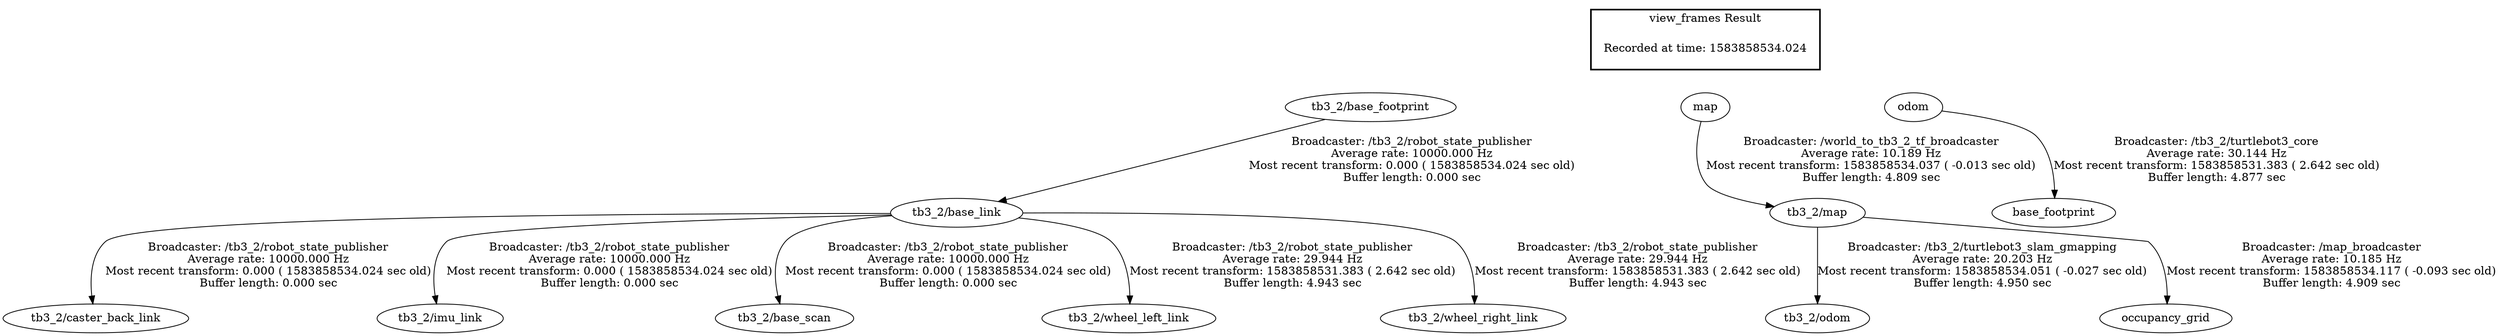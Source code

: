 digraph G {
"tb3_2/base_footprint" -> "tb3_2/base_link"[label="Broadcaster: /tb3_2/robot_state_publisher\nAverage rate: 10000.000 Hz\nMost recent transform: 0.000 ( 1583858534.024 sec old)\nBuffer length: 0.000 sec\n"];
"tb3_2/base_link" -> "tb3_2/caster_back_link"[label="Broadcaster: /tb3_2/robot_state_publisher\nAverage rate: 10000.000 Hz\nMost recent transform: 0.000 ( 1583858534.024 sec old)\nBuffer length: 0.000 sec\n"];
"tb3_2/base_link" -> "tb3_2/imu_link"[label="Broadcaster: /tb3_2/robot_state_publisher\nAverage rate: 10000.000 Hz\nMost recent transform: 0.000 ( 1583858534.024 sec old)\nBuffer length: 0.000 sec\n"];
"tb3_2/base_link" -> "tb3_2/base_scan"[label="Broadcaster: /tb3_2/robot_state_publisher\nAverage rate: 10000.000 Hz\nMost recent transform: 0.000 ( 1583858534.024 sec old)\nBuffer length: 0.000 sec\n"];
"tb3_2/map" -> "tb3_2/odom"[label="Broadcaster: /tb3_2/turtlebot3_slam_gmapping\nAverage rate: 20.203 Hz\nMost recent transform: 1583858534.051 ( -0.027 sec old)\nBuffer length: 4.950 sec\n"];
"map" -> "tb3_2/map"[label="Broadcaster: /world_to_tb3_2_tf_broadcaster\nAverage rate: 10.189 Hz\nMost recent transform: 1583858534.037 ( -0.013 sec old)\nBuffer length: 4.809 sec\n"];
"tb3_2/base_link" -> "tb3_2/wheel_left_link"[label="Broadcaster: /tb3_2/robot_state_publisher\nAverage rate: 29.944 Hz\nMost recent transform: 1583858531.383 ( 2.642 sec old)\nBuffer length: 4.943 sec\n"];
"tb3_2/base_link" -> "tb3_2/wheel_right_link"[label="Broadcaster: /tb3_2/robot_state_publisher\nAverage rate: 29.944 Hz\nMost recent transform: 1583858531.383 ( 2.642 sec old)\nBuffer length: 4.943 sec\n"];
"tb3_2/map" -> "occupancy_grid"[label="Broadcaster: /map_broadcaster\nAverage rate: 10.185 Hz\nMost recent transform: 1583858534.117 ( -0.093 sec old)\nBuffer length: 4.909 sec\n"];
"odom" -> "base_footprint"[label="Broadcaster: /tb3_2/turtlebot3_core\nAverage rate: 30.144 Hz\nMost recent transform: 1583858531.383 ( 2.642 sec old)\nBuffer length: 4.877 sec\n"];
edge [style=invis];
 subgraph cluster_legend { style=bold; color=black; label ="view_frames Result";
"Recorded at time: 1583858534.024"[ shape=plaintext ] ;
 }->"tb3_2/base_footprint";
edge [style=invis];
 subgraph cluster_legend { style=bold; color=black; label ="view_frames Result";
"Recorded at time: 1583858534.024"[ shape=plaintext ] ;
 }->"map";
edge [style=invis];
 subgraph cluster_legend { style=bold; color=black; label ="view_frames Result";
"Recorded at time: 1583858534.024"[ shape=plaintext ] ;
 }->"odom";
}